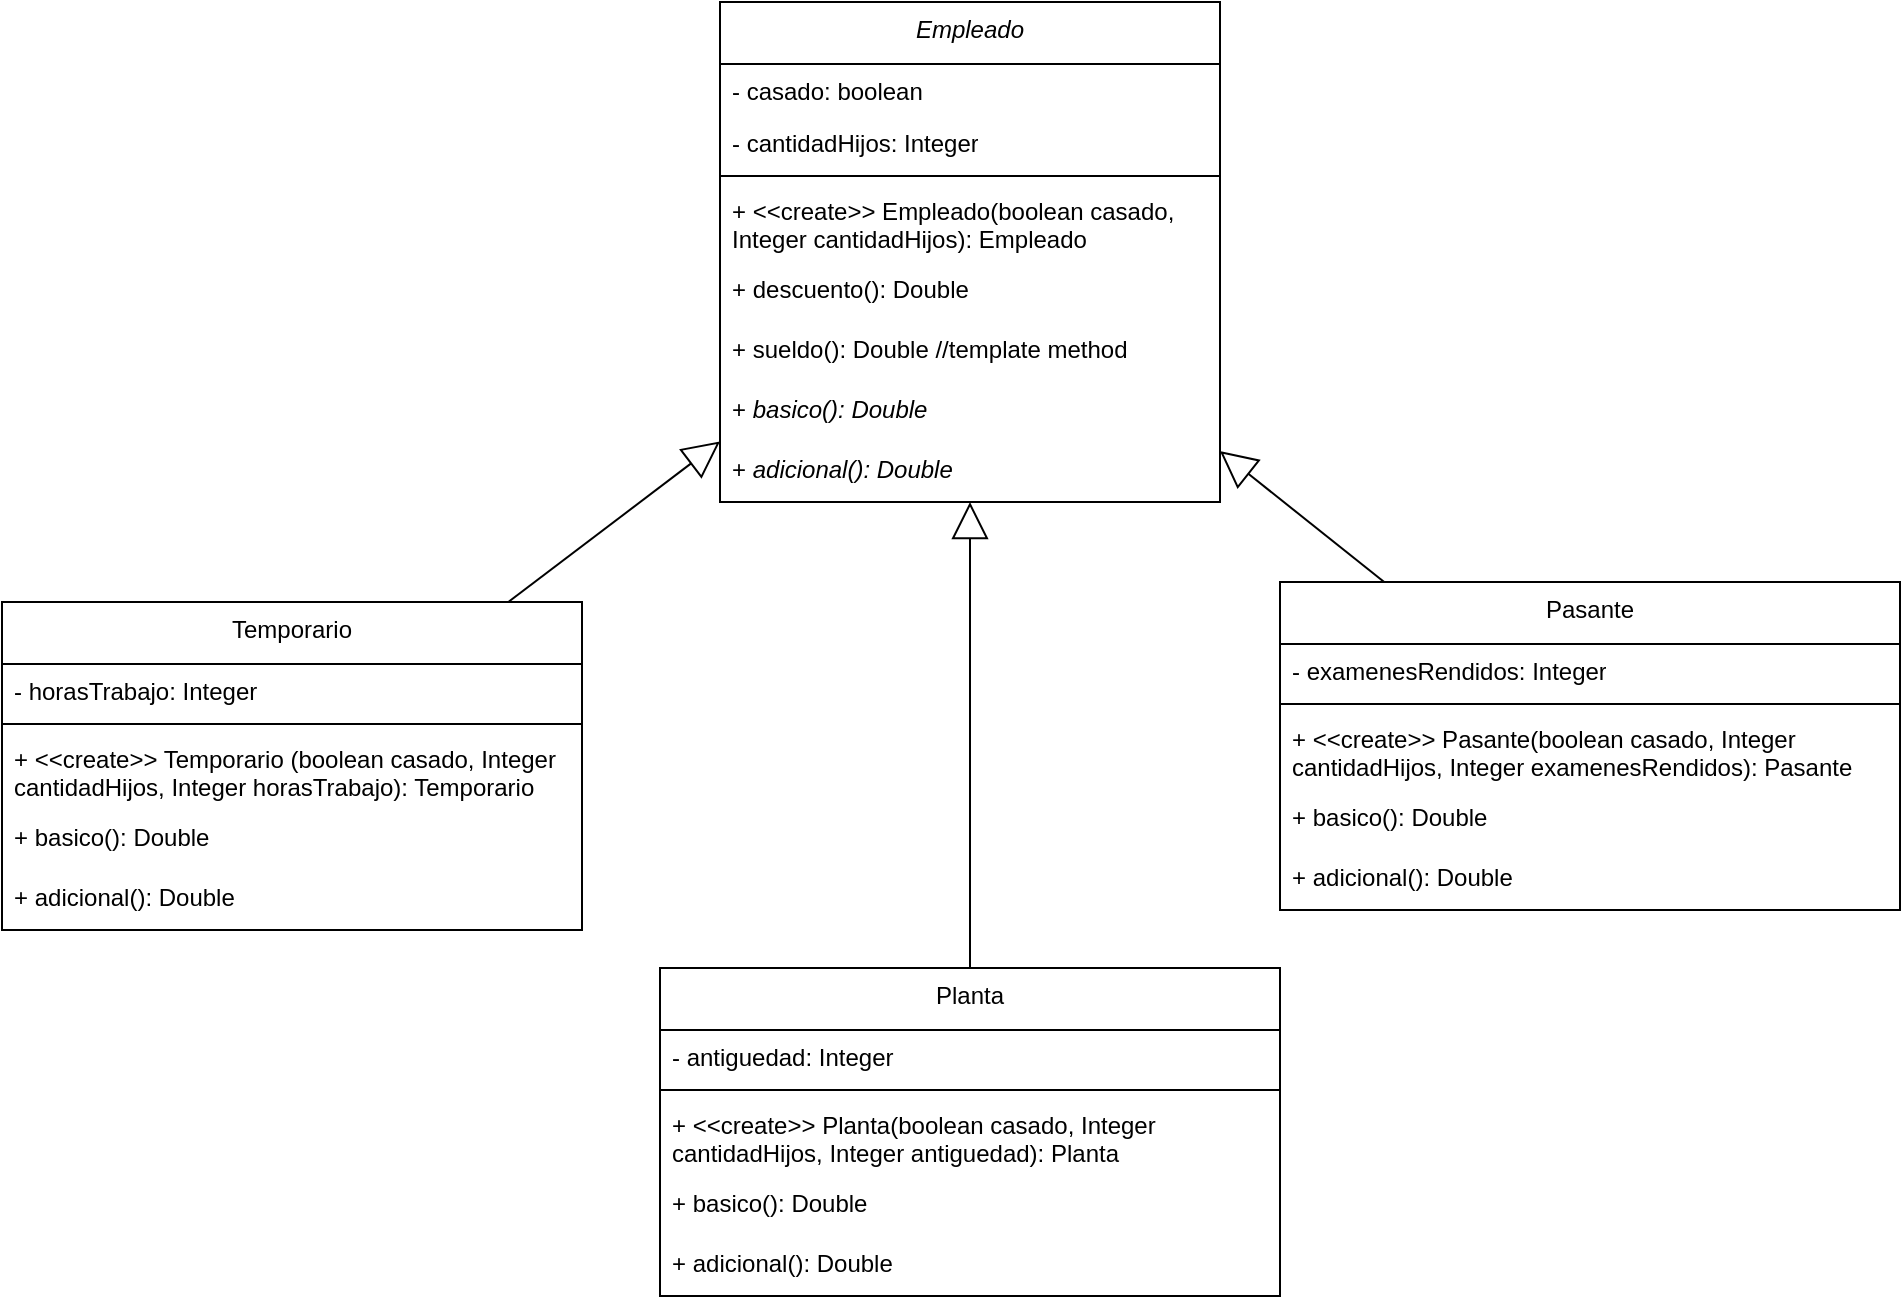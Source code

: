 <mxfile version="26.2.9">
  <diagram name="Página-1" id="7dEKpSyreFqI_kGDQ01I">
    <mxGraphModel dx="1853" dy="428" grid="1" gridSize="10" guides="1" tooltips="1" connect="1" arrows="1" fold="1" page="1" pageScale="1" pageWidth="827" pageHeight="1169" math="0" shadow="0">
      <root>
        <mxCell id="0" />
        <mxCell id="1" parent="0" />
        <mxCell id="29PF1dMVaMMMNcsqQgbe-9" value="&lt;div&gt;&lt;span style=&quot;font-weight: normal;&quot;&gt;&lt;i&gt;Empleado&lt;/i&gt;&lt;/span&gt;&lt;/div&gt;" style="swimlane;fontStyle=1;align=center;verticalAlign=top;childLayout=stackLayout;horizontal=1;startSize=31;horizontalStack=0;resizeParent=1;resizeParentMax=0;resizeLast=0;collapsible=1;marginBottom=0;whiteSpace=wrap;html=1;" vertex="1" parent="1">
          <mxGeometry x="289" y="20" width="250" height="250" as="geometry" />
        </mxCell>
        <mxCell id="29PF1dMVaMMMNcsqQgbe-10" value="- casado: boolean" style="text;strokeColor=none;fillColor=none;align=left;verticalAlign=top;spacingLeft=4;spacingRight=4;overflow=hidden;rotatable=0;points=[[0,0.5],[1,0.5]];portConstraint=eastwest;whiteSpace=wrap;html=1;" vertex="1" parent="29PF1dMVaMMMNcsqQgbe-9">
          <mxGeometry y="31" width="250" height="26" as="geometry" />
        </mxCell>
        <mxCell id="29PF1dMVaMMMNcsqQgbe-17" value="- cantidadHijos: Integer" style="text;strokeColor=none;fillColor=none;align=left;verticalAlign=top;spacingLeft=4;spacingRight=4;overflow=hidden;rotatable=0;points=[[0,0.5],[1,0.5]];portConstraint=eastwest;whiteSpace=wrap;html=1;" vertex="1" parent="29PF1dMVaMMMNcsqQgbe-9">
          <mxGeometry y="57" width="250" height="26" as="geometry" />
        </mxCell>
        <mxCell id="29PF1dMVaMMMNcsqQgbe-11" value="" style="line;strokeWidth=1;fillColor=none;align=left;verticalAlign=middle;spacingTop=-1;spacingLeft=3;spacingRight=3;rotatable=0;labelPosition=right;points=[];portConstraint=eastwest;strokeColor=inherit;" vertex="1" parent="29PF1dMVaMMMNcsqQgbe-9">
          <mxGeometry y="83" width="250" height="8" as="geometry" />
        </mxCell>
        <mxCell id="29PF1dMVaMMMNcsqQgbe-12" value="+ &amp;lt;&amp;lt;create&amp;gt;&amp;gt; Empleado(boolean casado, Integer cantidadHijos): Empleado" style="text;strokeColor=none;fillColor=none;align=left;verticalAlign=top;spacingLeft=4;spacingRight=4;overflow=hidden;rotatable=0;points=[[0,0.5],[1,0.5]];portConstraint=eastwest;html=1;whiteSpace=wrap;" vertex="1" parent="29PF1dMVaMMMNcsqQgbe-9">
          <mxGeometry y="91" width="250" height="39" as="geometry" />
        </mxCell>
        <mxCell id="29PF1dMVaMMMNcsqQgbe-18" value="+ descuento(): Double" style="text;strokeColor=none;fillColor=none;align=left;verticalAlign=top;spacingLeft=4;spacingRight=4;overflow=hidden;rotatable=0;points=[[0,0.5],[1,0.5]];portConstraint=eastwest;html=1;whiteSpace=wrap;" vertex="1" parent="29PF1dMVaMMMNcsqQgbe-9">
          <mxGeometry y="130" width="250" height="30" as="geometry" />
        </mxCell>
        <mxCell id="29PF1dMVaMMMNcsqQgbe-21" value="+ sueldo(): Double //template method" style="text;strokeColor=none;fillColor=none;align=left;verticalAlign=top;spacingLeft=4;spacingRight=4;overflow=hidden;rotatable=0;points=[[0,0.5],[1,0.5]];portConstraint=eastwest;html=1;whiteSpace=wrap;" vertex="1" parent="29PF1dMVaMMMNcsqQgbe-9">
          <mxGeometry y="160" width="250" height="30" as="geometry" />
        </mxCell>
        <mxCell id="29PF1dMVaMMMNcsqQgbe-20" value="+ &lt;i&gt;basico(): Double&lt;/i&gt;" style="text;strokeColor=none;fillColor=none;align=left;verticalAlign=top;spacingLeft=4;spacingRight=4;overflow=hidden;rotatable=0;points=[[0,0.5],[1,0.5]];portConstraint=eastwest;html=1;whiteSpace=wrap;" vertex="1" parent="29PF1dMVaMMMNcsqQgbe-9">
          <mxGeometry y="190" width="250" height="30" as="geometry" />
        </mxCell>
        <mxCell id="29PF1dMVaMMMNcsqQgbe-19" value="+ &lt;i&gt;adicional(): Double&lt;/i&gt;" style="text;strokeColor=none;fillColor=none;align=left;verticalAlign=top;spacingLeft=4;spacingRight=4;overflow=hidden;rotatable=0;points=[[0,0.5],[1,0.5]];portConstraint=eastwest;html=1;whiteSpace=wrap;" vertex="1" parent="29PF1dMVaMMMNcsqQgbe-9">
          <mxGeometry y="220" width="250" height="30" as="geometry" />
        </mxCell>
        <mxCell id="29PF1dMVaMMMNcsqQgbe-22" value="&lt;div&gt;&lt;span style=&quot;font-weight: normal;&quot;&gt;Temporario&lt;/span&gt;&lt;/div&gt;" style="swimlane;fontStyle=1;align=center;verticalAlign=top;childLayout=stackLayout;horizontal=1;startSize=31;horizontalStack=0;resizeParent=1;resizeParentMax=0;resizeLast=0;collapsible=1;marginBottom=0;whiteSpace=wrap;html=1;" vertex="1" parent="1">
          <mxGeometry x="-70" y="320" width="290" height="164" as="geometry" />
        </mxCell>
        <mxCell id="29PF1dMVaMMMNcsqQgbe-24" value="- horasTrabajo: Integer" style="text;strokeColor=none;fillColor=none;align=left;verticalAlign=top;spacingLeft=4;spacingRight=4;overflow=hidden;rotatable=0;points=[[0,0.5],[1,0.5]];portConstraint=eastwest;whiteSpace=wrap;html=1;" vertex="1" parent="29PF1dMVaMMMNcsqQgbe-22">
          <mxGeometry y="31" width="290" height="26" as="geometry" />
        </mxCell>
        <mxCell id="29PF1dMVaMMMNcsqQgbe-25" value="" style="line;strokeWidth=1;fillColor=none;align=left;verticalAlign=middle;spacingTop=-1;spacingLeft=3;spacingRight=3;rotatable=0;labelPosition=right;points=[];portConstraint=eastwest;strokeColor=inherit;" vertex="1" parent="29PF1dMVaMMMNcsqQgbe-22">
          <mxGeometry y="57" width="290" height="8" as="geometry" />
        </mxCell>
        <mxCell id="29PF1dMVaMMMNcsqQgbe-26" value="+ &amp;lt;&amp;lt;create&amp;gt;&amp;gt; Temporario (boolean casado, Integer cantidadHijos, Integer horasTrabajo): Temporario" style="text;strokeColor=none;fillColor=none;align=left;verticalAlign=top;spacingLeft=4;spacingRight=4;overflow=hidden;rotatable=0;points=[[0,0.5],[1,0.5]];portConstraint=eastwest;html=1;whiteSpace=wrap;" vertex="1" parent="29PF1dMVaMMMNcsqQgbe-22">
          <mxGeometry y="65" width="290" height="39" as="geometry" />
        </mxCell>
        <mxCell id="29PF1dMVaMMMNcsqQgbe-29" value="+ &lt;span&gt;basico(): Double&lt;/span&gt;" style="text;strokeColor=none;fillColor=none;align=left;verticalAlign=top;spacingLeft=4;spacingRight=4;overflow=hidden;rotatable=0;points=[[0,0.5],[1,0.5]];portConstraint=eastwest;html=1;whiteSpace=wrap;fontStyle=0" vertex="1" parent="29PF1dMVaMMMNcsqQgbe-22">
          <mxGeometry y="104" width="290" height="30" as="geometry" />
        </mxCell>
        <mxCell id="29PF1dMVaMMMNcsqQgbe-30" value="+ &lt;span&gt;adicional(): Double&lt;/span&gt;" style="text;strokeColor=none;fillColor=none;align=left;verticalAlign=top;spacingLeft=4;spacingRight=4;overflow=hidden;rotatable=0;points=[[0,0.5],[1,0.5]];portConstraint=eastwest;html=1;whiteSpace=wrap;fontStyle=0" vertex="1" parent="29PF1dMVaMMMNcsqQgbe-22">
          <mxGeometry y="134" width="290" height="30" as="geometry" />
        </mxCell>
        <mxCell id="29PF1dMVaMMMNcsqQgbe-31" value="&lt;div&gt;&lt;span style=&quot;font-weight: normal;&quot;&gt;Pasante&lt;/span&gt;&lt;/div&gt;" style="swimlane;fontStyle=1;align=center;verticalAlign=top;childLayout=stackLayout;horizontal=1;startSize=31;horizontalStack=0;resizeParent=1;resizeParentMax=0;resizeLast=0;collapsible=1;marginBottom=0;whiteSpace=wrap;html=1;" vertex="1" parent="1">
          <mxGeometry x="569" y="310" width="310" height="164" as="geometry" />
        </mxCell>
        <mxCell id="29PF1dMVaMMMNcsqQgbe-32" value="- examenesRendidos: Integer" style="text;strokeColor=none;fillColor=none;align=left;verticalAlign=top;spacingLeft=4;spacingRight=4;overflow=hidden;rotatable=0;points=[[0,0.5],[1,0.5]];portConstraint=eastwest;whiteSpace=wrap;html=1;" vertex="1" parent="29PF1dMVaMMMNcsqQgbe-31">
          <mxGeometry y="31" width="310" height="26" as="geometry" />
        </mxCell>
        <mxCell id="29PF1dMVaMMMNcsqQgbe-33" value="" style="line;strokeWidth=1;fillColor=none;align=left;verticalAlign=middle;spacingTop=-1;spacingLeft=3;spacingRight=3;rotatable=0;labelPosition=right;points=[];portConstraint=eastwest;strokeColor=inherit;" vertex="1" parent="29PF1dMVaMMMNcsqQgbe-31">
          <mxGeometry y="57" width="310" height="8" as="geometry" />
        </mxCell>
        <mxCell id="29PF1dMVaMMMNcsqQgbe-34" value="+ &amp;lt;&amp;lt;create&amp;gt;&amp;gt; Pasante(boolean casado, Integer cantidadHijos, Integer examenesRendidos): Pasante" style="text;strokeColor=none;fillColor=none;align=left;verticalAlign=top;spacingLeft=4;spacingRight=4;overflow=hidden;rotatable=0;points=[[0,0.5],[1,0.5]];portConstraint=eastwest;html=1;whiteSpace=wrap;" vertex="1" parent="29PF1dMVaMMMNcsqQgbe-31">
          <mxGeometry y="65" width="310" height="39" as="geometry" />
        </mxCell>
        <mxCell id="29PF1dMVaMMMNcsqQgbe-35" value="+ &lt;span&gt;basico(): Double&lt;/span&gt;" style="text;strokeColor=none;fillColor=none;align=left;verticalAlign=top;spacingLeft=4;spacingRight=4;overflow=hidden;rotatable=0;points=[[0,0.5],[1,0.5]];portConstraint=eastwest;html=1;whiteSpace=wrap;fontStyle=0" vertex="1" parent="29PF1dMVaMMMNcsqQgbe-31">
          <mxGeometry y="104" width="310" height="30" as="geometry" />
        </mxCell>
        <mxCell id="29PF1dMVaMMMNcsqQgbe-36" value="+ &lt;span&gt;adicional(): Double&lt;/span&gt;" style="text;strokeColor=none;fillColor=none;align=left;verticalAlign=top;spacingLeft=4;spacingRight=4;overflow=hidden;rotatable=0;points=[[0,0.5],[1,0.5]];portConstraint=eastwest;html=1;whiteSpace=wrap;fontStyle=0" vertex="1" parent="29PF1dMVaMMMNcsqQgbe-31">
          <mxGeometry y="134" width="310" height="30" as="geometry" />
        </mxCell>
        <mxCell id="29PF1dMVaMMMNcsqQgbe-37" value="&lt;div&gt;&lt;span style=&quot;font-weight: normal;&quot;&gt;Planta&lt;/span&gt;&lt;/div&gt;" style="swimlane;fontStyle=1;align=center;verticalAlign=top;childLayout=stackLayout;horizontal=1;startSize=31;horizontalStack=0;resizeParent=1;resizeParentMax=0;resizeLast=0;collapsible=1;marginBottom=0;whiteSpace=wrap;html=1;" vertex="1" parent="1">
          <mxGeometry x="259" y="503" width="310" height="164" as="geometry" />
        </mxCell>
        <mxCell id="29PF1dMVaMMMNcsqQgbe-38" value="- antiguedad: Integer" style="text;strokeColor=none;fillColor=none;align=left;verticalAlign=top;spacingLeft=4;spacingRight=4;overflow=hidden;rotatable=0;points=[[0,0.5],[1,0.5]];portConstraint=eastwest;whiteSpace=wrap;html=1;" vertex="1" parent="29PF1dMVaMMMNcsqQgbe-37">
          <mxGeometry y="31" width="310" height="26" as="geometry" />
        </mxCell>
        <mxCell id="29PF1dMVaMMMNcsqQgbe-39" value="" style="line;strokeWidth=1;fillColor=none;align=left;verticalAlign=middle;spacingTop=-1;spacingLeft=3;spacingRight=3;rotatable=0;labelPosition=right;points=[];portConstraint=eastwest;strokeColor=inherit;" vertex="1" parent="29PF1dMVaMMMNcsqQgbe-37">
          <mxGeometry y="57" width="310" height="8" as="geometry" />
        </mxCell>
        <mxCell id="29PF1dMVaMMMNcsqQgbe-40" value="+ &amp;lt;&amp;lt;create&amp;gt;&amp;gt;&amp;nbsp;&lt;span style=&quot;text-align: center;&quot;&gt;Planta&lt;/span&gt;(boolean casado, Integer cantidadHijos, Integer antiguedad):&amp;nbsp;&lt;span style=&quot;text-align: center;&quot;&gt;Planta&lt;/span&gt;" style="text;strokeColor=none;fillColor=none;align=left;verticalAlign=top;spacingLeft=4;spacingRight=4;overflow=hidden;rotatable=0;points=[[0,0.5],[1,0.5]];portConstraint=eastwest;html=1;whiteSpace=wrap;" vertex="1" parent="29PF1dMVaMMMNcsqQgbe-37">
          <mxGeometry y="65" width="310" height="39" as="geometry" />
        </mxCell>
        <mxCell id="29PF1dMVaMMMNcsqQgbe-41" value="+ &lt;span&gt;basico(): Double&lt;/span&gt;" style="text;strokeColor=none;fillColor=none;align=left;verticalAlign=top;spacingLeft=4;spacingRight=4;overflow=hidden;rotatable=0;points=[[0,0.5],[1,0.5]];portConstraint=eastwest;html=1;whiteSpace=wrap;fontStyle=0" vertex="1" parent="29PF1dMVaMMMNcsqQgbe-37">
          <mxGeometry y="104" width="310" height="30" as="geometry" />
        </mxCell>
        <mxCell id="29PF1dMVaMMMNcsqQgbe-42" value="+ &lt;span&gt;adicional(): Double&lt;/span&gt;" style="text;strokeColor=none;fillColor=none;align=left;verticalAlign=top;spacingLeft=4;spacingRight=4;overflow=hidden;rotatable=0;points=[[0,0.5],[1,0.5]];portConstraint=eastwest;html=1;whiteSpace=wrap;fontStyle=0" vertex="1" parent="29PF1dMVaMMMNcsqQgbe-37">
          <mxGeometry y="134" width="310" height="30" as="geometry" />
        </mxCell>
        <mxCell id="29PF1dMVaMMMNcsqQgbe-43" value="" style="endArrow=block;endSize=16;endFill=0;html=1;rounded=0;" edge="1" parent="1" source="29PF1dMVaMMMNcsqQgbe-22" target="29PF1dMVaMMMNcsqQgbe-9">
          <mxGeometry x="0.25" y="-70" width="160" relative="1" as="geometry">
            <mxPoint x="75" y="200" as="sourcePoint" />
            <mxPoint x="235" y="200" as="targetPoint" />
            <mxPoint as="offset" />
          </mxGeometry>
        </mxCell>
        <mxCell id="29PF1dMVaMMMNcsqQgbe-44" value="" style="endArrow=block;endSize=16;endFill=0;html=1;rounded=0;" edge="1" parent="1" source="29PF1dMVaMMMNcsqQgbe-37" target="29PF1dMVaMMMNcsqQgbe-9">
          <mxGeometry x="0.25" y="-70" width="160" relative="1" as="geometry">
            <mxPoint x="620" y="490" as="sourcePoint" />
            <mxPoint x="780" y="490" as="targetPoint" />
            <mxPoint as="offset" />
          </mxGeometry>
        </mxCell>
        <mxCell id="29PF1dMVaMMMNcsqQgbe-45" value="" style="endArrow=block;endSize=16;endFill=0;html=1;rounded=0;" edge="1" parent="1" source="29PF1dMVaMMMNcsqQgbe-31" target="29PF1dMVaMMMNcsqQgbe-9">
          <mxGeometry x="0.25" y="-70" width="160" relative="1" as="geometry">
            <mxPoint x="620" y="490" as="sourcePoint" />
            <mxPoint x="780" y="490" as="targetPoint" />
            <mxPoint as="offset" />
          </mxGeometry>
        </mxCell>
      </root>
    </mxGraphModel>
  </diagram>
</mxfile>
